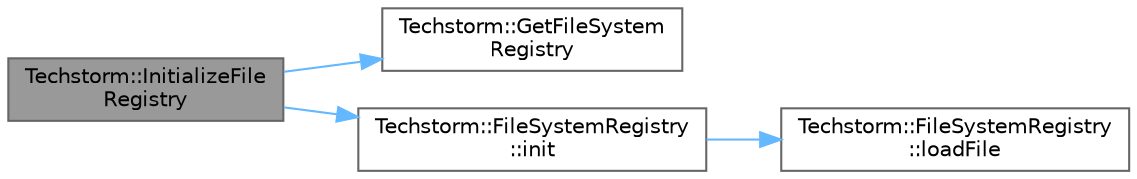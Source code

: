 digraph "Techstorm::InitializeFileRegistry"
{
 // LATEX_PDF_SIZE
  bgcolor="transparent";
  edge [fontname=Helvetica,fontsize=10,labelfontname=Helvetica,labelfontsize=10];
  node [fontname=Helvetica,fontsize=10,shape=box,height=0.2,width=0.4];
  rankdir="LR";
  Node1 [id="Node000001",label="Techstorm::InitializeFile\lRegistry",height=0.2,width=0.4,color="gray40", fillcolor="grey60", style="filled", fontcolor="black",tooltip=" "];
  Node1 -> Node2 [id="edge1_Node000001_Node000002",color="steelblue1",style="solid",tooltip=" "];
  Node2 [id="Node000002",label="Techstorm::GetFileSystem\lRegistry",height=0.2,width=0.4,color="grey40", fillcolor="white", style="filled",URL="$d4/d26/namespace_techstorm.html#a24fb41ad8339291fb9302ab6c9023ef9",tooltip=" "];
  Node1 -> Node3 [id="edge2_Node000001_Node000003",color="steelblue1",style="solid",tooltip=" "];
  Node3 [id="Node000003",label="Techstorm::FileSystemRegistry\l::init",height=0.2,width=0.4,color="grey40", fillcolor="white", style="filled",URL="$d5/dae/class_techstorm_1_1_file_system_registry.html#ac6438ed0f0f712b28c51182a2442201f",tooltip="Initializes the specified root path."];
  Node3 -> Node4 [id="edge3_Node000003_Node000004",color="steelblue1",style="solid",tooltip=" "];
  Node4 [id="Node000004",label="Techstorm::FileSystemRegistry\l::loadFile",height=0.2,width=0.4,color="grey40", fillcolor="white", style="filled",URL="$d5/dae/class_techstorm_1_1_file_system_registry.html#a1bc9d0163f011ee4e9571d945eeac6e8",tooltip="Loads the file."];
}
